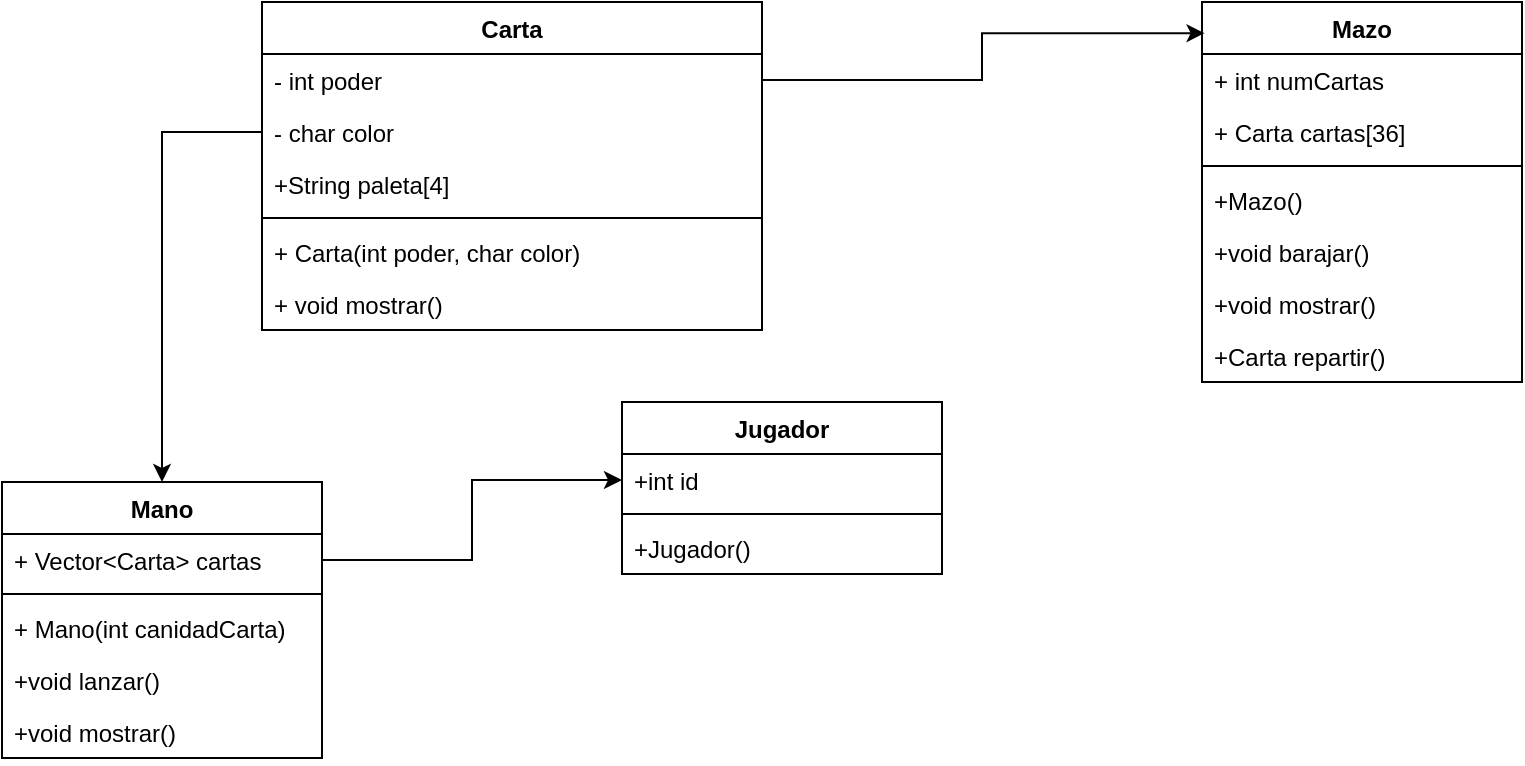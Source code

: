 <mxfile version="26.1.1">
  <diagram name="Página-1" id="aFkW98cHucLdayjmP6vJ">
    <mxGraphModel dx="1105" dy="549" grid="1" gridSize="10" guides="1" tooltips="1" connect="1" arrows="1" fold="1" page="1" pageScale="1" pageWidth="827" pageHeight="1169" math="0" shadow="0">
      <root>
        <mxCell id="0" />
        <mxCell id="1" parent="0" />
        <mxCell id="FU0pKe_uzO1MYMJVyQZj-2" value="Carta" style="swimlane;fontStyle=1;align=center;verticalAlign=top;childLayout=stackLayout;horizontal=1;startSize=26;horizontalStack=0;resizeParent=1;resizeParentMax=0;resizeLast=0;collapsible=1;marginBottom=0;whiteSpace=wrap;html=1;" parent="1" vertex="1">
          <mxGeometry x="160" y="40" width="250" height="164" as="geometry" />
        </mxCell>
        <mxCell id="FU0pKe_uzO1MYMJVyQZj-6" value="- int poder" style="text;strokeColor=none;fillColor=none;align=left;verticalAlign=top;spacingLeft=4;spacingRight=4;overflow=hidden;rotatable=0;points=[[0,0.5],[1,0.5]];portConstraint=eastwest;whiteSpace=wrap;html=1;" parent="FU0pKe_uzO1MYMJVyQZj-2" vertex="1">
          <mxGeometry y="26" width="250" height="26" as="geometry" />
        </mxCell>
        <mxCell id="FU0pKe_uzO1MYMJVyQZj-3" value="- char color" style="text;strokeColor=none;fillColor=none;align=left;verticalAlign=top;spacingLeft=4;spacingRight=4;overflow=hidden;rotatable=0;points=[[0,0.5],[1,0.5]];portConstraint=eastwest;whiteSpace=wrap;html=1;" parent="FU0pKe_uzO1MYMJVyQZj-2" vertex="1">
          <mxGeometry y="52" width="250" height="26" as="geometry" />
        </mxCell>
        <mxCell id="FU0pKe_uzO1MYMJVyQZj-31" value="+String paleta[4]" style="text;strokeColor=none;fillColor=none;align=left;verticalAlign=top;spacingLeft=4;spacingRight=4;overflow=hidden;rotatable=0;points=[[0,0.5],[1,0.5]];portConstraint=eastwest;whiteSpace=wrap;html=1;" parent="FU0pKe_uzO1MYMJVyQZj-2" vertex="1">
          <mxGeometry y="78" width="250" height="26" as="geometry" />
        </mxCell>
        <mxCell id="FU0pKe_uzO1MYMJVyQZj-4" value="" style="line;strokeWidth=1;fillColor=none;align=left;verticalAlign=middle;spacingTop=-1;spacingLeft=3;spacingRight=3;rotatable=0;labelPosition=right;points=[];portConstraint=eastwest;strokeColor=inherit;" parent="FU0pKe_uzO1MYMJVyQZj-2" vertex="1">
          <mxGeometry y="104" width="250" height="8" as="geometry" />
        </mxCell>
        <mxCell id="FU0pKe_uzO1MYMJVyQZj-5" value="+ Carta(int poder, char color)" style="text;strokeColor=none;fillColor=none;align=left;verticalAlign=top;spacingLeft=4;spacingRight=4;overflow=hidden;rotatable=0;points=[[0,0.5],[1,0.5]];portConstraint=eastwest;whiteSpace=wrap;html=1;" parent="FU0pKe_uzO1MYMJVyQZj-2" vertex="1">
          <mxGeometry y="112" width="250" height="26" as="geometry" />
        </mxCell>
        <mxCell id="FU0pKe_uzO1MYMJVyQZj-8" value="+ void mostrar()" style="text;strokeColor=none;fillColor=none;align=left;verticalAlign=top;spacingLeft=4;spacingRight=4;overflow=hidden;rotatable=0;points=[[0,0.5],[1,0.5]];portConstraint=eastwest;whiteSpace=wrap;html=1;" parent="FU0pKe_uzO1MYMJVyQZj-2" vertex="1">
          <mxGeometry y="138" width="250" height="26" as="geometry" />
        </mxCell>
        <mxCell id="FU0pKe_uzO1MYMJVyQZj-9" value="Mazo" style="swimlane;fontStyle=1;align=center;verticalAlign=top;childLayout=stackLayout;horizontal=1;startSize=26;horizontalStack=0;resizeParent=1;resizeParentMax=0;resizeLast=0;collapsible=1;marginBottom=0;whiteSpace=wrap;html=1;" parent="1" vertex="1">
          <mxGeometry x="630" y="40" width="160" height="190" as="geometry" />
        </mxCell>
        <mxCell id="FU0pKe_uzO1MYMJVyQZj-10" value="+ int numCartas&lt;div&gt;&lt;br&gt;&lt;/div&gt;" style="text;strokeColor=none;fillColor=none;align=left;verticalAlign=top;spacingLeft=4;spacingRight=4;overflow=hidden;rotatable=0;points=[[0,0.5],[1,0.5]];portConstraint=eastwest;whiteSpace=wrap;html=1;" parent="FU0pKe_uzO1MYMJVyQZj-9" vertex="1">
          <mxGeometry y="26" width="160" height="26" as="geometry" />
        </mxCell>
        <mxCell id="FU0pKe_uzO1MYMJVyQZj-13" value="+ Carta cartas[36]" style="text;strokeColor=none;fillColor=none;align=left;verticalAlign=top;spacingLeft=4;spacingRight=4;overflow=hidden;rotatable=0;points=[[0,0.5],[1,0.5]];portConstraint=eastwest;whiteSpace=wrap;html=1;" parent="FU0pKe_uzO1MYMJVyQZj-9" vertex="1">
          <mxGeometry y="52" width="160" height="26" as="geometry" />
        </mxCell>
        <mxCell id="FU0pKe_uzO1MYMJVyQZj-11" value="" style="line;strokeWidth=1;fillColor=none;align=left;verticalAlign=middle;spacingTop=-1;spacingLeft=3;spacingRight=3;rotatable=0;labelPosition=right;points=[];portConstraint=eastwest;strokeColor=inherit;" parent="FU0pKe_uzO1MYMJVyQZj-9" vertex="1">
          <mxGeometry y="78" width="160" height="8" as="geometry" />
        </mxCell>
        <mxCell id="FU0pKe_uzO1MYMJVyQZj-12" value="+Mazo()" style="text;strokeColor=none;fillColor=none;align=left;verticalAlign=top;spacingLeft=4;spacingRight=4;overflow=hidden;rotatable=0;points=[[0,0.5],[1,0.5]];portConstraint=eastwest;whiteSpace=wrap;html=1;" parent="FU0pKe_uzO1MYMJVyQZj-9" vertex="1">
          <mxGeometry y="86" width="160" height="26" as="geometry" />
        </mxCell>
        <mxCell id="FU0pKe_uzO1MYMJVyQZj-14" value="+void barajar()" style="text;strokeColor=none;fillColor=none;align=left;verticalAlign=top;spacingLeft=4;spacingRight=4;overflow=hidden;rotatable=0;points=[[0,0.5],[1,0.5]];portConstraint=eastwest;whiteSpace=wrap;html=1;" parent="FU0pKe_uzO1MYMJVyQZj-9" vertex="1">
          <mxGeometry y="112" width="160" height="26" as="geometry" />
        </mxCell>
        <mxCell id="FU0pKe_uzO1MYMJVyQZj-19" value="+void mostrar()" style="text;strokeColor=none;fillColor=none;align=left;verticalAlign=top;spacingLeft=4;spacingRight=4;overflow=hidden;rotatable=0;points=[[0,0.5],[1,0.5]];portConstraint=eastwest;whiteSpace=wrap;html=1;" parent="FU0pKe_uzO1MYMJVyQZj-9" vertex="1">
          <mxGeometry y="138" width="160" height="26" as="geometry" />
        </mxCell>
        <mxCell id="FU0pKe_uzO1MYMJVyQZj-21" value="+Carta repartir()" style="text;strokeColor=none;fillColor=none;align=left;verticalAlign=top;spacingLeft=4;spacingRight=4;overflow=hidden;rotatable=0;points=[[0,0.5],[1,0.5]];portConstraint=eastwest;whiteSpace=wrap;html=1;" parent="FU0pKe_uzO1MYMJVyQZj-9" vertex="1">
          <mxGeometry y="164" width="160" height="26" as="geometry" />
        </mxCell>
        <mxCell id="FU0pKe_uzO1MYMJVyQZj-15" value="Jugador" style="swimlane;fontStyle=1;align=center;verticalAlign=top;childLayout=stackLayout;horizontal=1;startSize=26;horizontalStack=0;resizeParent=1;resizeParentMax=0;resizeLast=0;collapsible=1;marginBottom=0;whiteSpace=wrap;html=1;" parent="1" vertex="1">
          <mxGeometry x="340" y="240" width="160" height="86" as="geometry" />
        </mxCell>
        <mxCell id="FU0pKe_uzO1MYMJVyQZj-16" value="+int id" style="text;strokeColor=none;fillColor=none;align=left;verticalAlign=top;spacingLeft=4;spacingRight=4;overflow=hidden;rotatable=0;points=[[0,0.5],[1,0.5]];portConstraint=eastwest;whiteSpace=wrap;html=1;" parent="FU0pKe_uzO1MYMJVyQZj-15" vertex="1">
          <mxGeometry y="26" width="160" height="26" as="geometry" />
        </mxCell>
        <mxCell id="FU0pKe_uzO1MYMJVyQZj-17" value="" style="line;strokeWidth=1;fillColor=none;align=left;verticalAlign=middle;spacingTop=-1;spacingLeft=3;spacingRight=3;rotatable=0;labelPosition=right;points=[];portConstraint=eastwest;strokeColor=inherit;" parent="FU0pKe_uzO1MYMJVyQZj-15" vertex="1">
          <mxGeometry y="52" width="160" height="8" as="geometry" />
        </mxCell>
        <mxCell id="FU0pKe_uzO1MYMJVyQZj-18" value="+Jugador()" style="text;strokeColor=none;fillColor=none;align=left;verticalAlign=top;spacingLeft=4;spacingRight=4;overflow=hidden;rotatable=0;points=[[0,0.5],[1,0.5]];portConstraint=eastwest;whiteSpace=wrap;html=1;" parent="FU0pKe_uzO1MYMJVyQZj-15" vertex="1">
          <mxGeometry y="60" width="160" height="26" as="geometry" />
        </mxCell>
        <mxCell id="FU0pKe_uzO1MYMJVyQZj-22" value="Mano" style="swimlane;fontStyle=1;align=center;verticalAlign=top;childLayout=stackLayout;horizontal=1;startSize=26;horizontalStack=0;resizeParent=1;resizeParentMax=0;resizeLast=0;collapsible=1;marginBottom=0;whiteSpace=wrap;html=1;" parent="1" vertex="1">
          <mxGeometry x="30" y="280" width="160" height="138" as="geometry" />
        </mxCell>
        <mxCell id="FU0pKe_uzO1MYMJVyQZj-23" value="+ Vector&amp;lt;Carta&amp;gt; cartas" style="text;strokeColor=none;fillColor=none;align=left;verticalAlign=top;spacingLeft=4;spacingRight=4;overflow=hidden;rotatable=0;points=[[0,0.5],[1,0.5]];portConstraint=eastwest;whiteSpace=wrap;html=1;" parent="FU0pKe_uzO1MYMJVyQZj-22" vertex="1">
          <mxGeometry y="26" width="160" height="26" as="geometry" />
        </mxCell>
        <mxCell id="FU0pKe_uzO1MYMJVyQZj-24" value="" style="line;strokeWidth=1;fillColor=none;align=left;verticalAlign=middle;spacingTop=-1;spacingLeft=3;spacingRight=3;rotatable=0;labelPosition=right;points=[];portConstraint=eastwest;strokeColor=inherit;" parent="FU0pKe_uzO1MYMJVyQZj-22" vertex="1">
          <mxGeometry y="52" width="160" height="8" as="geometry" />
        </mxCell>
        <mxCell id="FU0pKe_uzO1MYMJVyQZj-30" value="+ Mano(int canidadCarta)" style="text;strokeColor=none;fillColor=none;align=left;verticalAlign=top;spacingLeft=4;spacingRight=4;overflow=hidden;rotatable=0;points=[[0,0.5],[1,0.5]];portConstraint=eastwest;whiteSpace=wrap;html=1;" parent="FU0pKe_uzO1MYMJVyQZj-22" vertex="1">
          <mxGeometry y="60" width="160" height="26" as="geometry" />
        </mxCell>
        <mxCell id="FU0pKe_uzO1MYMJVyQZj-25" value="+void lanzar()" style="text;strokeColor=none;fillColor=none;align=left;verticalAlign=top;spacingLeft=4;spacingRight=4;overflow=hidden;rotatable=0;points=[[0,0.5],[1,0.5]];portConstraint=eastwest;whiteSpace=wrap;html=1;" parent="FU0pKe_uzO1MYMJVyQZj-22" vertex="1">
          <mxGeometry y="86" width="160" height="26" as="geometry" />
        </mxCell>
        <mxCell id="7c-Om7qb1gIfQrKBrxj6-1" value="+void mostrar()" style="text;strokeColor=none;fillColor=none;align=left;verticalAlign=top;spacingLeft=4;spacingRight=4;overflow=hidden;rotatable=0;points=[[0,0.5],[1,0.5]];portConstraint=eastwest;whiteSpace=wrap;html=1;" vertex="1" parent="FU0pKe_uzO1MYMJVyQZj-22">
          <mxGeometry y="112" width="160" height="26" as="geometry" />
        </mxCell>
        <mxCell id="FU0pKe_uzO1MYMJVyQZj-27" style="edgeStyle=orthogonalEdgeStyle;rounded=0;orthogonalLoop=1;jettySize=auto;html=1;exitX=1;exitY=0.5;exitDx=0;exitDy=0;entryX=0.008;entryY=0.082;entryDx=0;entryDy=0;entryPerimeter=0;" parent="1" source="FU0pKe_uzO1MYMJVyQZj-6" target="FU0pKe_uzO1MYMJVyQZj-9" edge="1">
          <mxGeometry relative="1" as="geometry" />
        </mxCell>
        <mxCell id="FU0pKe_uzO1MYMJVyQZj-28" style="edgeStyle=orthogonalEdgeStyle;rounded=0;orthogonalLoop=1;jettySize=auto;html=1;exitX=0;exitY=0.5;exitDx=0;exitDy=0;entryX=0.5;entryY=0;entryDx=0;entryDy=0;" parent="1" source="FU0pKe_uzO1MYMJVyQZj-3" target="FU0pKe_uzO1MYMJVyQZj-22" edge="1">
          <mxGeometry relative="1" as="geometry" />
        </mxCell>
        <mxCell id="FU0pKe_uzO1MYMJVyQZj-29" style="edgeStyle=orthogonalEdgeStyle;rounded=0;orthogonalLoop=1;jettySize=auto;html=1;exitX=1;exitY=0.5;exitDx=0;exitDy=0;entryX=0;entryY=0.5;entryDx=0;entryDy=0;" parent="1" source="FU0pKe_uzO1MYMJVyQZj-23" target="FU0pKe_uzO1MYMJVyQZj-16" edge="1">
          <mxGeometry relative="1" as="geometry" />
        </mxCell>
      </root>
    </mxGraphModel>
  </diagram>
</mxfile>
